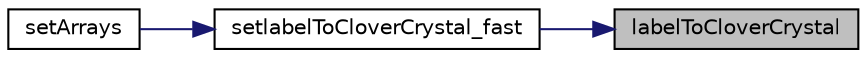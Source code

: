 digraph "labelToCloverCrystal"
{
 // LATEX_PDF_SIZE
  edge [fontname="Helvetica",fontsize="10",labelfontname="Helvetica",labelfontsize="10"];
  node [fontname="Helvetica",fontsize="10",shape=record];
  rankdir="RL";
  Node1 [label="labelToCloverCrystal",height=0.2,width=0.4,color="black", fillcolor="grey75", style="filled", fontcolor="black",tooltip=" "];
  Node1 -> Node2 [dir="back",color="midnightblue",fontsize="10",style="solid",fontname="Helvetica"];
  Node2 [label="setlabelToCloverCrystal_fast",height=0.2,width=0.4,color="black", fillcolor="white", style="filled",URL="$utils_8hpp.html#aab6559754b32aee3b3ff4ea68d5c56a6",tooltip=" "];
  Node2 -> Node3 [dir="back",color="midnightblue",fontsize="10",style="solid",fontname="Helvetica"];
  Node3 [label="setArrays",height=0.2,width=0.4,color="black", fillcolor="white", style="filled",URL="$utils_8hpp.html#a71db5da3a28ad66a42c733305b6df5ec",tooltip=" "];
}
